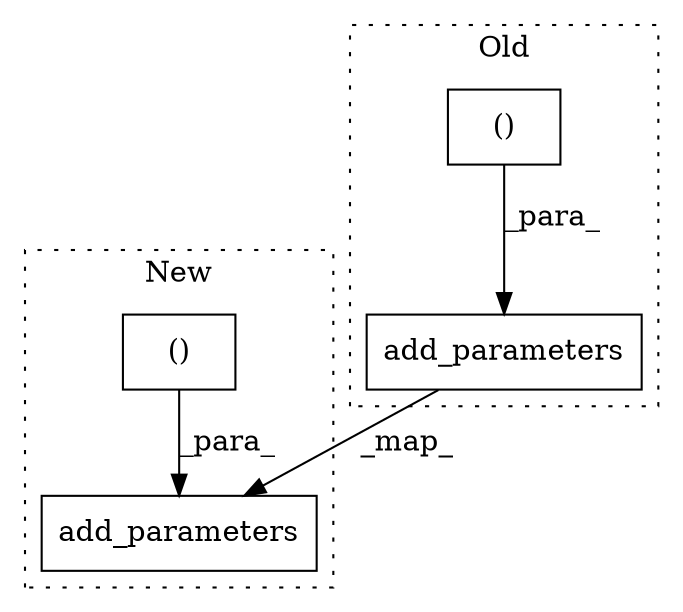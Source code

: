 digraph G {
subgraph cluster0 {
1 [label="add_parameters" a="32" s="1154,1198" l="20,2" shape="box"];
4 [label="()" a="106" s="1174" l="24" shape="box"];
label = "Old";
style="dotted";
}
subgraph cluster1 {
2 [label="add_parameters" a="32" s="958,1035" l="22,2" shape="box"];
3 [label="()" a="106" s="980" l="55" shape="box"];
label = "New";
style="dotted";
}
1 -> 2 [label="_map_"];
3 -> 2 [label="_para_"];
4 -> 1 [label="_para_"];
}